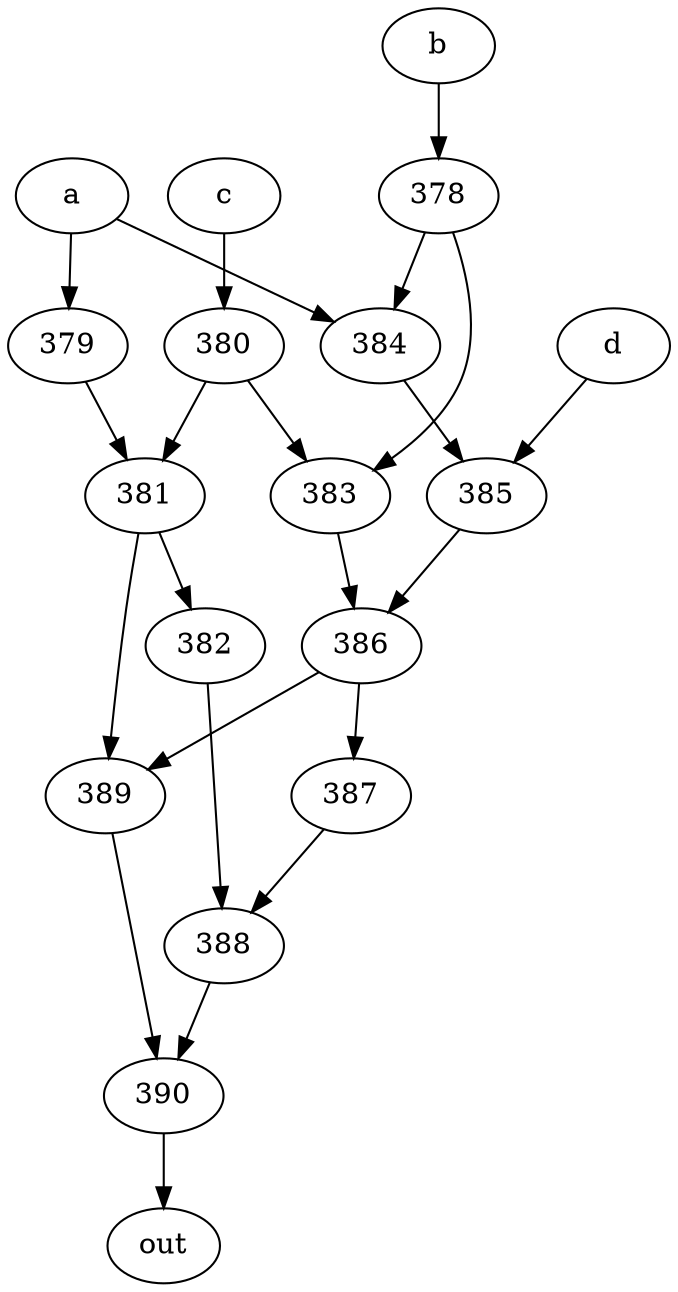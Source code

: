 strict digraph "" {
	390 -> out;
	a -> 379;
	a -> 384;
	379 -> 381;
	384 -> 385;
	381 -> 382;
	381 -> 389;
	385 -> 386;
	b -> 378;
	378 -> 384;
	378 -> 383;
	383 -> 386;
	c -> 380;
	380 -> 381;
	380 -> 383;
	d -> 385;
	386 -> 389;
	386 -> 387;
	382 -> 388;
	389 -> 390;
	388 -> 390;
	387 -> 388;
}
